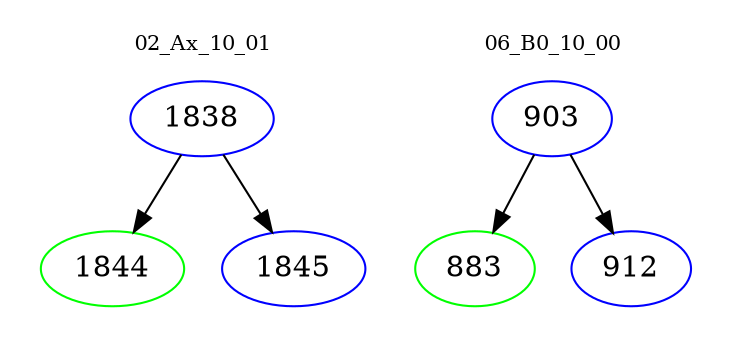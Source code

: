digraph{
subgraph cluster_0 {
color = white
label = "02_Ax_10_01";
fontsize=10;
T0_1838 [label="1838", color="blue"]
T0_1838 -> T0_1844 [color="black"]
T0_1844 [label="1844", color="green"]
T0_1838 -> T0_1845 [color="black"]
T0_1845 [label="1845", color="blue"]
}
subgraph cluster_1 {
color = white
label = "06_B0_10_00";
fontsize=10;
T1_903 [label="903", color="blue"]
T1_903 -> T1_883 [color="black"]
T1_883 [label="883", color="green"]
T1_903 -> T1_912 [color="black"]
T1_912 [label="912", color="blue"]
}
}
